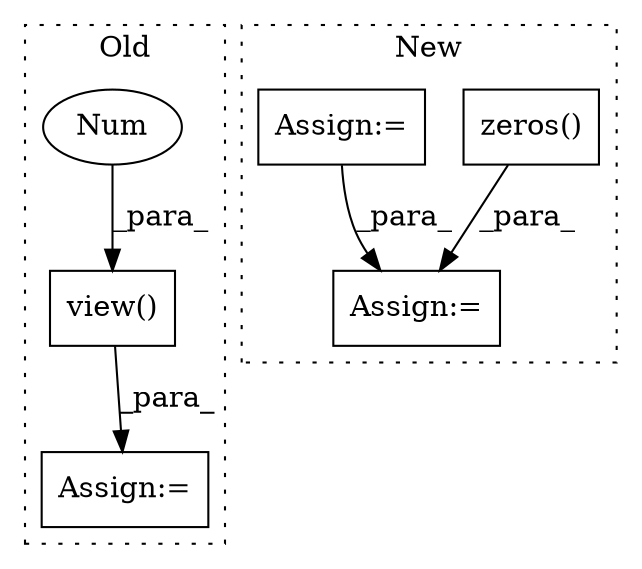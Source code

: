 digraph G {
subgraph cluster0 {
1 [label="view()" a="75" s="1645,1661" l="11,1" shape="box"];
3 [label="Num" a="76" s="1656" l="2" shape="ellipse"];
5 [label="Assign:=" a="68" s="1634" l="3" shape="box"];
label = "Old";
style="dotted";
}
subgraph cluster1 {
2 [label="zeros()" a="75" s="1171,1187" l="12,1" shape="box"];
4 [label="Assign:=" a="68" s="1539" l="4" shape="box"];
6 [label="Assign:=" a="68" s="928" l="3" shape="box"];
label = "New";
style="dotted";
}
1 -> 5 [label="_para_"];
2 -> 4 [label="_para_"];
3 -> 1 [label="_para_"];
6 -> 4 [label="_para_"];
}